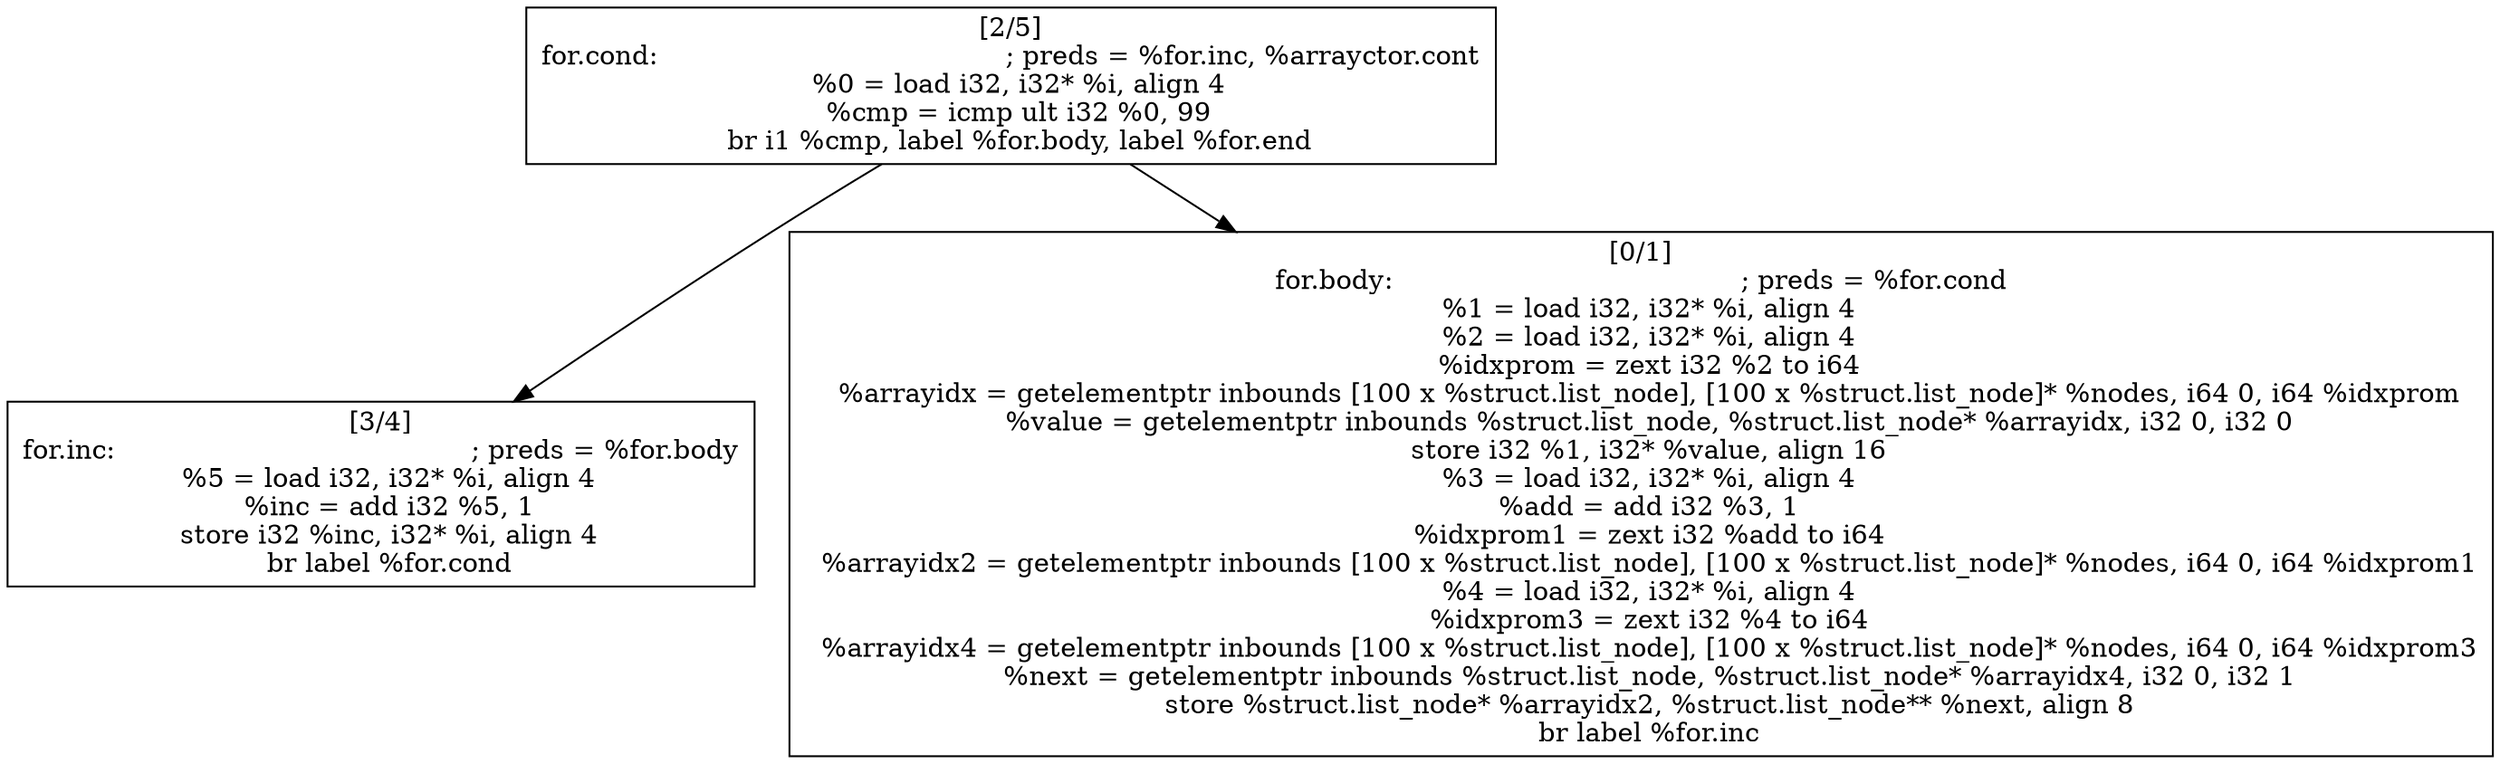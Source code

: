 
digraph G {


node78 [label="[2/5]
for.cond:                                         ; preds = %for.inc, %arrayctor.cont
  %0 = load i32, i32* %i, align 4
  %cmp = icmp ult i32 %0, 99
  br i1 %cmp, label %for.body, label %for.end
",shape=rectangle ]
node76 [label="[3/4]
for.inc:                                          ; preds = %for.body
  %5 = load i32, i32* %i, align 4
  %inc = add i32 %5, 1
  store i32 %inc, i32* %i, align 4
  br label %for.cond
",shape=rectangle ]
node77 [label="[0/1]
for.body:                                         ; preds = %for.cond
  %1 = load i32, i32* %i, align 4
  %2 = load i32, i32* %i, align 4
  %idxprom = zext i32 %2 to i64
  %arrayidx = getelementptr inbounds [100 x %struct.list_node], [100 x %struct.list_node]* %nodes, i64 0, i64 %idxprom
  %value = getelementptr inbounds %struct.list_node, %struct.list_node* %arrayidx, i32 0, i32 0
  store i32 %1, i32* %value, align 16
  %3 = load i32, i32* %i, align 4
  %add = add i32 %3, 1
  %idxprom1 = zext i32 %add to i64
  %arrayidx2 = getelementptr inbounds [100 x %struct.list_node], [100 x %struct.list_node]* %nodes, i64 0, i64 %idxprom1
  %4 = load i32, i32* %i, align 4
  %idxprom3 = zext i32 %4 to i64
  %arrayidx4 = getelementptr inbounds [100 x %struct.list_node], [100 x %struct.list_node]* %nodes, i64 0, i64 %idxprom3
  %next = getelementptr inbounds %struct.list_node, %struct.list_node* %arrayidx4, i32 0, i32 1
  store %struct.list_node* %arrayidx2, %struct.list_node** %next, align 8
  br label %for.inc
",shape=rectangle ]

node78->node77 [ ]
node78->node76 [ ]


}
